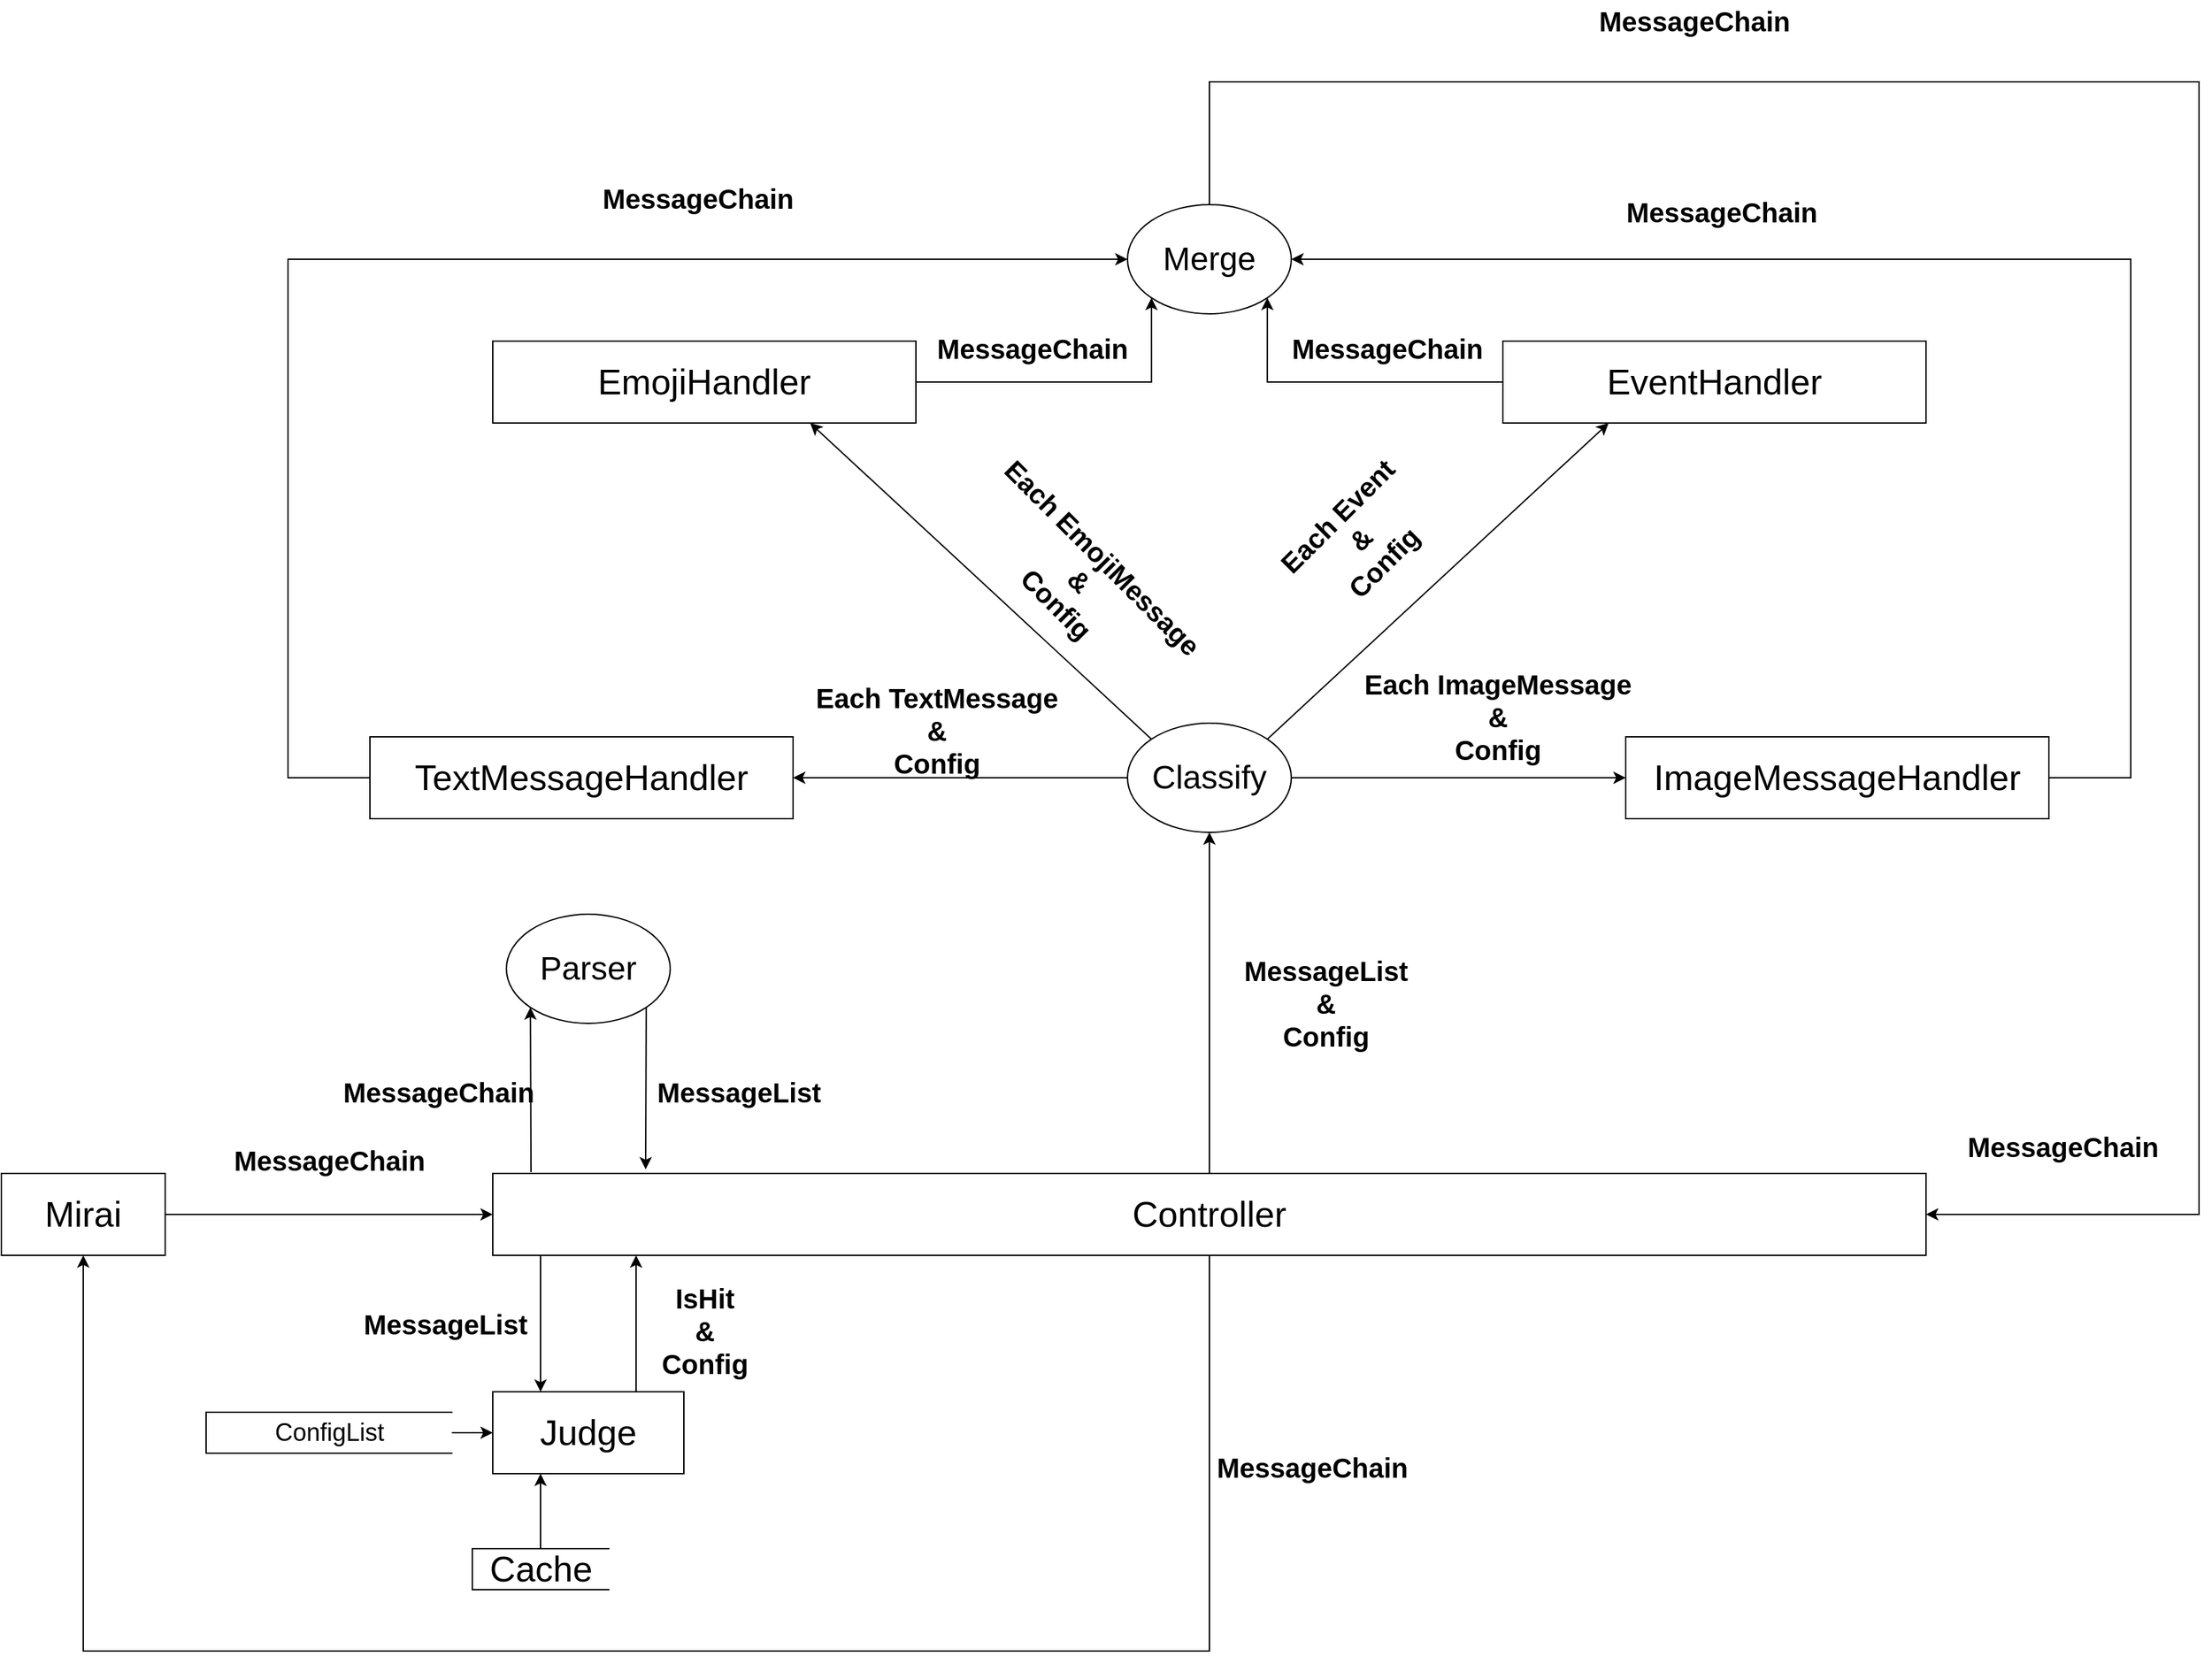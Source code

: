 <mxfile version="12.6.5" type="device"><diagram id="Zf6IZv06va2XPrQwD09p" name="第 1 页"><mxGraphModel dx="2875" dy="2353" grid="1" gridSize="10" guides="1" tooltips="1" connect="1" arrows="1" fold="1" page="1" pageScale="1" pageWidth="827" pageHeight="1169" math="0" shadow="0"><root><mxCell id="0"/><mxCell id="1" parent="0"/><mxCell id="IMlnfKx3iFtXS9hZIWbz-4" value="" style="edgeStyle=orthogonalEdgeStyle;rounded=0;orthogonalLoop=1;jettySize=auto;html=1;fontSize=18;" parent="1" source="IMlnfKx3iFtXS9hZIWbz-2" target="IMlnfKx3iFtXS9hZIWbz-3" edge="1"><mxGeometry relative="1" as="geometry"/></mxCell><mxCell id="IMlnfKx3iFtXS9hZIWbz-2" value="Mirai" style="rounded=0;whiteSpace=wrap;html=1;fontSize=26;" parent="1" vertex="1"><mxGeometry x="-180" y="450" width="120" height="60" as="geometry"/></mxCell><mxCell id="IMlnfKx3iFtXS9hZIWbz-112" style="edgeStyle=orthogonalEdgeStyle;rounded=0;orthogonalLoop=1;jettySize=auto;html=1;exitX=0.5;exitY=0;exitDx=0;exitDy=0;entryX=0.5;entryY=1;entryDx=0;entryDy=0;fontSize=18;" parent="1" source="IMlnfKx3iFtXS9hZIWbz-3" target="IMlnfKx3iFtXS9hZIWbz-109" edge="1"><mxGeometry relative="1" as="geometry"/></mxCell><mxCell id="IMlnfKx3iFtXS9hZIWbz-139" style="edgeStyle=orthogonalEdgeStyle;rounded=0;orthogonalLoop=1;jettySize=auto;html=1;exitX=0.5;exitY=1;exitDx=0;exitDy=0;entryX=0.5;entryY=1;entryDx=0;entryDy=0;fontSize=18;" parent="1" source="IMlnfKx3iFtXS9hZIWbz-3" target="IMlnfKx3iFtXS9hZIWbz-2" edge="1"><mxGeometry relative="1" as="geometry"><Array as="points"><mxPoint x="705" y="800"/><mxPoint x="-120" y="800"/></Array></mxGeometry></mxCell><mxCell id="IMlnfKx3iFtXS9hZIWbz-3" value="Controller" style="rounded=0;whiteSpace=wrap;html=1;fontSize=26;" parent="1" vertex="1"><mxGeometry x="180" y="450" width="1050" height="60" as="geometry"/></mxCell><mxCell id="IMlnfKx3iFtXS9hZIWbz-5" value="MessageChain" style="text;html=1;align=center;verticalAlign=middle;resizable=0;points=[];autosize=1;fontSize=20;fontStyle=1" parent="1" vertex="1"><mxGeometry x="-20" y="425" width="160" height="30" as="geometry"/></mxCell><mxCell id="IMlnfKx3iFtXS9hZIWbz-18" value="Parser" style="ellipse;whiteSpace=wrap;html=1;fontSize=24;" parent="1" vertex="1"><mxGeometry x="190" y="260" width="120" height="80" as="geometry"/></mxCell><mxCell id="IMlnfKx3iFtXS9hZIWbz-20" value="MessageChain" style="text;html=1;align=center;verticalAlign=middle;resizable=0;points=[];autosize=1;fontSize=20;fontStyle=1" parent="1" vertex="1"><mxGeometry x="60" y="375" width="160" height="30" as="geometry"/></mxCell><mxCell id="IMlnfKx3iFtXS9hZIWbz-30" value="Judge" style="rounded=0;whiteSpace=wrap;html=1;fontSize=26;" parent="1" vertex="1"><mxGeometry x="180" y="610" width="140" height="60" as="geometry"/></mxCell><mxCell id="IMlnfKx3iFtXS9hZIWbz-94" style="edgeStyle=orthogonalEdgeStyle;rounded=0;orthogonalLoop=1;jettySize=auto;html=1;exitX=1;exitY=0.5;exitDx=0;exitDy=0;fontSize=18;" parent="1" source="IMlnfKx3iFtXS9hZIWbz-32" target="IMlnfKx3iFtXS9hZIWbz-30" edge="1"><mxGeometry relative="1" as="geometry"/></mxCell><mxCell id="IMlnfKx3iFtXS9hZIWbz-32" value="ConfigList" style="html=1;dashed=0;whitespace=wrap;shape=partialRectangle;right=0;fontSize=18;" parent="1" vertex="1"><mxGeometry x="-30" y="625" width="180" height="30" as="geometry"/></mxCell><mxCell id="IMlnfKx3iFtXS9hZIWbz-141" style="edgeStyle=orthogonalEdgeStyle;rounded=0;orthogonalLoop=1;jettySize=auto;html=1;exitX=0.5;exitY=0;exitDx=0;exitDy=0;entryX=0.25;entryY=1;entryDx=0;entryDy=0;fontSize=18;" parent="1" source="IMlnfKx3iFtXS9hZIWbz-34" target="IMlnfKx3iFtXS9hZIWbz-30" edge="1"><mxGeometry relative="1" as="geometry"/></mxCell><mxCell id="IMlnfKx3iFtXS9hZIWbz-34" value="Cache" style="html=1;dashed=0;whitespace=wrap;shape=partialRectangle;right=0;fontSize=26;" parent="1" vertex="1"><mxGeometry x="165" y="725" width="100" height="30" as="geometry"/></mxCell><mxCell id="IMlnfKx3iFtXS9hZIWbz-41" value="IsHit&lt;br style=&quot;font-size: 20px;&quot;&gt;&amp;amp;&lt;br style=&quot;font-size: 20px;&quot;&gt;Config" style="text;html=1;align=center;verticalAlign=middle;resizable=0;points=[];autosize=1;fontSize=20;fontStyle=1" parent="1" vertex="1"><mxGeometry x="295" y="525" width="80" height="80" as="geometry"/></mxCell><mxCell id="IMlnfKx3iFtXS9hZIWbz-48" value="MessageList" style="text;html=1;align=center;verticalAlign=middle;resizable=0;points=[];autosize=1;fontSize=20;fontStyle=1" parent="1" vertex="1"><mxGeometry x="75" y="545" width="140" height="30" as="geometry"/></mxCell><mxCell id="IMlnfKx3iFtXS9hZIWbz-56" value="MessageList" style="text;html=1;align=center;verticalAlign=middle;resizable=0;points=[];autosize=1;fontSize=20;fontStyle=1" parent="1" vertex="1"><mxGeometry x="290" y="375" width="140" height="30" as="geometry"/></mxCell><mxCell id="IMlnfKx3iFtXS9hZIWbz-66" value="Each TextMessage&lt;br style=&quot;font-size: 20px;&quot;&gt;&amp;amp;&lt;br style=&quot;font-size: 20px;&quot;&gt;Config" style="text;html=1;align=center;verticalAlign=middle;resizable=0;points=[];autosize=1;fontSize=20;rotation=0;fontStyle=1" parent="1" vertex="1"><mxGeometry x="410.0" y="85" width="190" height="80" as="geometry"/></mxCell><mxCell id="IMlnfKx3iFtXS9hZIWbz-107" value="" style="endArrow=classic;html=1;fontSize=18;entryX=0;entryY=1;entryDx=0;entryDy=0;" parent="1" target="IMlnfKx3iFtXS9hZIWbz-18" edge="1"><mxGeometry width="50" height="50" relative="1" as="geometry"><mxPoint x="208" y="449" as="sourcePoint"/><mxPoint x="470" y="570" as="targetPoint"/></mxGeometry></mxCell><mxCell id="IMlnfKx3iFtXS9hZIWbz-108" value="" style="endArrow=classic;html=1;fontSize=18;exitX=1;exitY=1;exitDx=0;exitDy=0;" parent="1" source="IMlnfKx3iFtXS9hZIWbz-18" edge="1"><mxGeometry width="50" height="50" relative="1" as="geometry"><mxPoint x="450" y="680" as="sourcePoint"/><mxPoint x="292" y="447" as="targetPoint"/></mxGeometry></mxCell><mxCell id="IMlnfKx3iFtXS9hZIWbz-114" style="edgeStyle=orthogonalEdgeStyle;rounded=0;orthogonalLoop=1;jettySize=auto;html=1;exitX=0;exitY=0.5;exitDx=0;exitDy=0;entryX=1;entryY=0.5;entryDx=0;entryDy=0;fontSize=18;" parent="1" source="IMlnfKx3iFtXS9hZIWbz-109" target="IMlnfKx3iFtXS9hZIWbz-113" edge="1"><mxGeometry relative="1" as="geometry"/></mxCell><mxCell id="IMlnfKx3iFtXS9hZIWbz-116" style="edgeStyle=orthogonalEdgeStyle;rounded=0;orthogonalLoop=1;jettySize=auto;html=1;exitX=1;exitY=0.5;exitDx=0;exitDy=0;entryX=0;entryY=0.5;entryDx=0;entryDy=0;fontSize=18;" parent="1" source="IMlnfKx3iFtXS9hZIWbz-109" target="IMlnfKx3iFtXS9hZIWbz-115" edge="1"><mxGeometry relative="1" as="geometry"/></mxCell><mxCell id="IMlnfKx3iFtXS9hZIWbz-109" value="Classify" style="ellipse;whiteSpace=wrap;html=1;fontSize=24;" parent="1" vertex="1"><mxGeometry x="645.0" y="120" width="120" height="80" as="geometry"/></mxCell><mxCell id="IMlnfKx3iFtXS9hZIWbz-110" value="" style="endArrow=classic;html=1;fontSize=18;entryX=0.25;entryY=0;entryDx=0;entryDy=0;" parent="1" target="IMlnfKx3iFtXS9hZIWbz-30" edge="1"><mxGeometry width="50" height="50" relative="1" as="geometry"><mxPoint x="215" y="510" as="sourcePoint"/><mxPoint x="960" y="650" as="targetPoint"/></mxGeometry></mxCell><mxCell id="IMlnfKx3iFtXS9hZIWbz-111" value="" style="endArrow=classic;html=1;fontSize=18;exitX=0.75;exitY=0;exitDx=0;exitDy=0;" parent="1" source="IMlnfKx3iFtXS9hZIWbz-30" edge="1"><mxGeometry width="50" height="50" relative="1" as="geometry"><mxPoint x="510" y="650" as="sourcePoint"/><mxPoint x="285" y="510" as="targetPoint"/></mxGeometry></mxCell><mxCell id="oAwP3gvnbxt4YYPlHckt-1" style="edgeStyle=orthogonalEdgeStyle;rounded=0;orthogonalLoop=1;jettySize=auto;html=1;exitX=0;exitY=0.5;exitDx=0;exitDy=0;entryX=0;entryY=0.5;entryDx=0;entryDy=0;" edge="1" parent="1" source="IMlnfKx3iFtXS9hZIWbz-113" target="IMlnfKx3iFtXS9hZIWbz-125"><mxGeometry relative="1" as="geometry"><Array as="points"><mxPoint x="30" y="160"/><mxPoint x="30" y="-220"/></Array></mxGeometry></mxCell><mxCell id="IMlnfKx3iFtXS9hZIWbz-113" value="TextMessageHandler" style="rounded=0;whiteSpace=wrap;html=1;fontSize=26;" parent="1" vertex="1"><mxGeometry x="90" y="130" width="310" height="60" as="geometry"/></mxCell><mxCell id="oAwP3gvnbxt4YYPlHckt-2" style="edgeStyle=orthogonalEdgeStyle;rounded=0;orthogonalLoop=1;jettySize=auto;html=1;exitX=1;exitY=0.5;exitDx=0;exitDy=0;entryX=1;entryY=0.5;entryDx=0;entryDy=0;" edge="1" parent="1" source="IMlnfKx3iFtXS9hZIWbz-115" target="IMlnfKx3iFtXS9hZIWbz-125"><mxGeometry relative="1" as="geometry"><Array as="points"><mxPoint x="1380" y="160"/><mxPoint x="1380" y="-220"/></Array></mxGeometry></mxCell><mxCell id="IMlnfKx3iFtXS9hZIWbz-115" value="ImageMessageHandler" style="rounded=0;whiteSpace=wrap;html=1;fontSize=26;" parent="1" vertex="1"><mxGeometry x="1010.0" y="130" width="310" height="60" as="geometry"/></mxCell><mxCell id="IMlnfKx3iFtXS9hZIWbz-117" value="Each ImageMessage&lt;br style=&quot;font-size: 20px;&quot;&gt;&amp;amp;&lt;br style=&quot;font-size: 20px;&quot;&gt;Config" style="text;html=1;align=center;verticalAlign=middle;resizable=0;points=[];autosize=1;fontSize=20;rotation=0;fontStyle=1" parent="1" vertex="1"><mxGeometry x="810.71" y="75" width="210" height="80" as="geometry"/></mxCell><mxCell id="IMlnfKx3iFtXS9hZIWbz-127" style="edgeStyle=orthogonalEdgeStyle;rounded=0;orthogonalLoop=1;jettySize=auto;html=1;exitX=1;exitY=0.5;exitDx=0;exitDy=0;entryX=0;entryY=1;entryDx=0;entryDy=0;fontSize=18;" parent="1" source="IMlnfKx3iFtXS9hZIWbz-118" target="IMlnfKx3iFtXS9hZIWbz-125" edge="1"><mxGeometry relative="1" as="geometry"/></mxCell><mxCell id="IMlnfKx3iFtXS9hZIWbz-118" value="EmojiHandler" style="rounded=0;whiteSpace=wrap;html=1;fontSize=26;" parent="1" vertex="1"><mxGeometry x="180" y="-160" width="310" height="60" as="geometry"/></mxCell><mxCell id="IMlnfKx3iFtXS9hZIWbz-128" style="edgeStyle=orthogonalEdgeStyle;rounded=0;orthogonalLoop=1;jettySize=auto;html=1;exitX=0;exitY=0.5;exitDx=0;exitDy=0;entryX=1;entryY=1;entryDx=0;entryDy=0;fontSize=18;" parent="1" source="IMlnfKx3iFtXS9hZIWbz-120" target="IMlnfKx3iFtXS9hZIWbz-125" edge="1"><mxGeometry relative="1" as="geometry"/></mxCell><mxCell id="IMlnfKx3iFtXS9hZIWbz-120" value="EventHandler" style="rounded=0;whiteSpace=wrap;html=1;fontSize=26;" parent="1" vertex="1"><mxGeometry x="920.0" y="-160" width="310" height="60" as="geometry"/></mxCell><mxCell id="IMlnfKx3iFtXS9hZIWbz-121" value="" style="endArrow=classic;html=1;fontSize=18;exitX=0;exitY=0;exitDx=0;exitDy=0;entryX=0.75;entryY=1;entryDx=0;entryDy=0;" parent="1" source="IMlnfKx3iFtXS9hZIWbz-109" target="IMlnfKx3iFtXS9hZIWbz-118" edge="1"><mxGeometry width="50" height="50" relative="1" as="geometry"><mxPoint x="690" y="50" as="sourcePoint"/><mxPoint x="740" as="targetPoint"/></mxGeometry></mxCell><mxCell id="IMlnfKx3iFtXS9hZIWbz-122" value="" style="endArrow=classic;html=1;fontSize=18;exitX=1;exitY=0;exitDx=0;exitDy=0;entryX=0.25;entryY=1;entryDx=0;entryDy=0;" parent="1" source="IMlnfKx3iFtXS9hZIWbz-109" target="IMlnfKx3iFtXS9hZIWbz-120" edge="1"><mxGeometry width="50" height="50" relative="1" as="geometry"><mxPoint x="730" y="-10" as="sourcePoint"/><mxPoint x="780" y="-60" as="targetPoint"/></mxGeometry></mxCell><mxCell id="IMlnfKx3iFtXS9hZIWbz-123" value="Each EmojiMessage&lt;br style=&quot;font-size: 20px;&quot;&gt;&amp;amp;&lt;br style=&quot;font-size: 20px;&quot;&gt;Config" style="text;html=1;align=center;verticalAlign=middle;resizable=0;points=[];autosize=1;fontSize=20;rotation=45;fontStyle=1" parent="1" vertex="1"><mxGeometry x="505" y="-25" width="210" height="80" as="geometry"/></mxCell><mxCell id="IMlnfKx3iFtXS9hZIWbz-124" value="Each Event&lt;br style=&quot;font-size: 20px;&quot;&gt;&amp;amp;&lt;br style=&quot;font-size: 20px;&quot;&gt;Config" style="text;html=1;align=center;verticalAlign=middle;resizable=0;points=[];autosize=1;fontSize=20;rotation=-45;fontStyle=1" parent="1" vertex="1"><mxGeometry x="755.0" y="-55.0" width="120" height="80" as="geometry"/></mxCell><mxCell id="IMlnfKx3iFtXS9hZIWbz-136" style="edgeStyle=orthogonalEdgeStyle;rounded=0;orthogonalLoop=1;jettySize=auto;html=1;exitX=0.5;exitY=0;exitDx=0;exitDy=0;fontSize=18;entryX=1;entryY=0.5;entryDx=0;entryDy=0;" parent="1" source="IMlnfKx3iFtXS9hZIWbz-125" target="IMlnfKx3iFtXS9hZIWbz-3" edge="1"><mxGeometry relative="1" as="geometry"><mxPoint x="1470" y="490" as="targetPoint"/><Array as="points"><mxPoint x="705" y="-350"/><mxPoint x="1430" y="-350"/><mxPoint x="1430" y="480"/></Array></mxGeometry></mxCell><mxCell id="IMlnfKx3iFtXS9hZIWbz-125" value="Merge" style="ellipse;whiteSpace=wrap;html=1;fontSize=24;" parent="1" vertex="1"><mxGeometry x="645" y="-260" width="120" height="80" as="geometry"/></mxCell><mxCell id="IMlnfKx3iFtXS9hZIWbz-132" value="MessageChain" style="text;html=1;align=center;verticalAlign=middle;resizable=0;points=[];autosize=1;fontSize=20;fontStyle=1" parent="1" vertex="1"><mxGeometry x="495" y="-170" width="160" height="30" as="geometry"/></mxCell><mxCell id="IMlnfKx3iFtXS9hZIWbz-133" value="MessageChain" style="text;html=1;align=center;verticalAlign=middle;resizable=0;points=[];autosize=1;fontSize=20;fontStyle=1" parent="1" vertex="1"><mxGeometry x="755" y="-170" width="160" height="30" as="geometry"/></mxCell><mxCell id="IMlnfKx3iFtXS9hZIWbz-134" value="MessageChain" style="text;html=1;align=center;verticalAlign=middle;resizable=0;points=[];autosize=1;fontSize=20;fontStyle=1" parent="1" vertex="1"><mxGeometry x="250" y="-280" width="160" height="30" as="geometry"/></mxCell><mxCell id="IMlnfKx3iFtXS9hZIWbz-137" value="MessageChain" style="text;html=1;align=center;verticalAlign=middle;resizable=0;points=[];autosize=1;fontSize=20;fontStyle=1" parent="1" vertex="1"><mxGeometry x="1250" y="415" width="160" height="30" as="geometry"/></mxCell><mxCell id="IMlnfKx3iFtXS9hZIWbz-140" value="MessageChain" style="text;html=1;align=center;verticalAlign=middle;resizable=0;points=[];autosize=1;fontSize=20;fontStyle=1" parent="1" vertex="1"><mxGeometry x="700" y="650" width="160" height="30" as="geometry"/></mxCell><mxCell id="IMlnfKx3iFtXS9hZIWbz-142" value="MessageList&lt;br style=&quot;font-size: 20px;&quot;&gt;&amp;amp;&lt;br style=&quot;font-size: 20px;&quot;&gt;Config" style="text;html=1;align=center;verticalAlign=middle;resizable=0;points=[];autosize=1;fontSize=20;fontStyle=1" parent="1" vertex="1"><mxGeometry x="720" y="285" width="140" height="80" as="geometry"/></mxCell><mxCell id="oAwP3gvnbxt4YYPlHckt-3" value="MessageChain" style="text;html=1;align=center;verticalAlign=middle;resizable=0;points=[];autosize=1;fontSize=20;fontStyle=1" vertex="1" parent="1"><mxGeometry x="980" y="-410" width="160" height="30" as="geometry"/></mxCell><mxCell id="oAwP3gvnbxt4YYPlHckt-5" value="MessageChain" style="text;html=1;align=center;verticalAlign=middle;resizable=0;points=[];autosize=1;fontSize=20;fontStyle=1" vertex="1" parent="1"><mxGeometry x="1000" y="-270" width="160" height="30" as="geometry"/></mxCell></root></mxGraphModel></diagram></mxfile>